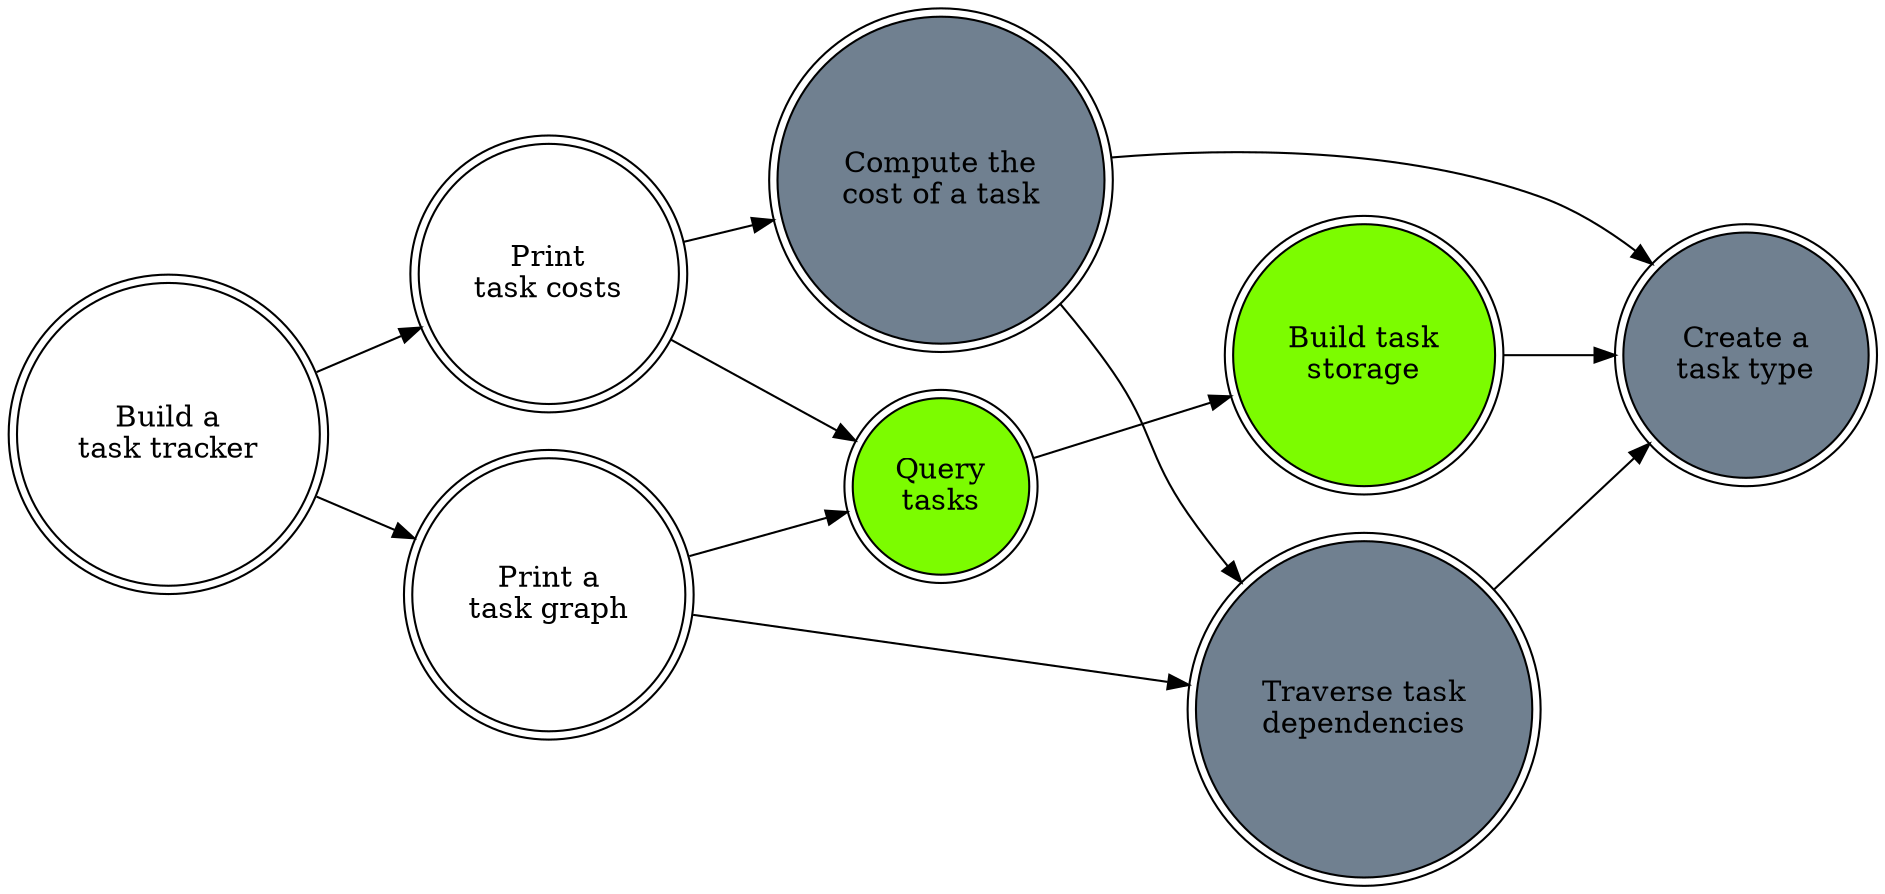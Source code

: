 digraph G {
  rankdir="LR";
  node [shape=doublecircle]
  tt  [label="Build a\ntask tracker"]
  ct  [label="Create a\ntask type"; style="filled"; fillcolor="slategray"]
  ptg [label="Print a\ntask graph"]
  ptc [label="Print\ntask costs"]
  qt  [label="Query\ntasks"; style="filled"; fillcolor="lawngreen"]
  bts [label="Build task\nstorage"; style="filled"; fillcolor="lawngreen"]
  ctc [label="Compute the\ncost of a task"; style="filled"; fillcolor="slategray"]
  ttd [label="Traverse task\ndependencies"; style="filled"; fillcolor="slategray"]

  tt  -> ptg
  ptg -> qt
  qt  -> bts
  tt  -> ptc
  ptc -> qt
  ptc -> ctc
  ctc -> ct
  bts -> ct
  ptg -> ttd
  ttd -> ct
  ctc -> ttd
}
